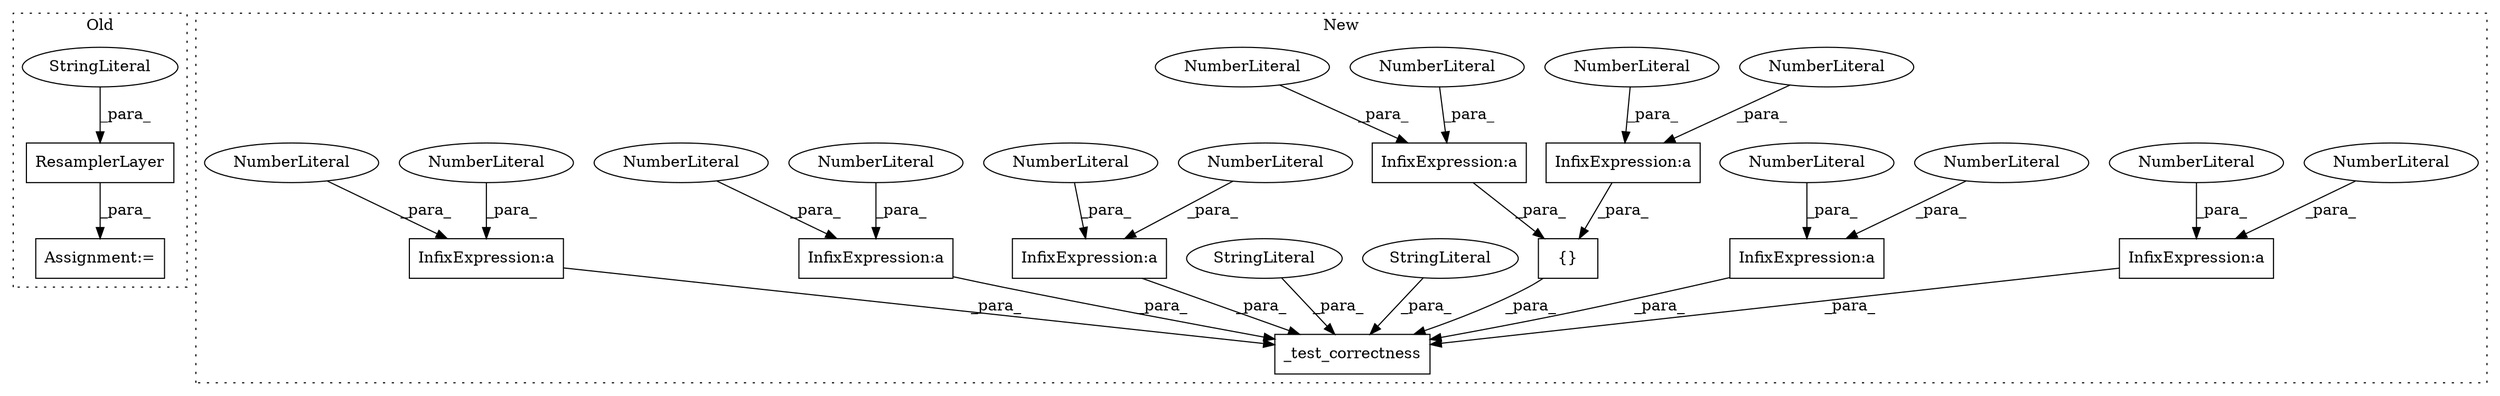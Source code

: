 digraph G {
subgraph cluster0 {
1 [label="ResamplerLayer" a="32" s="3434,3469" l="15,1" shape="box"];
16 [label="StringLiteral" a="45" s="3460" l="9" shape="ellipse"];
19 [label="Assignment:=" a="7" s="3433" l="1" shape="box"];
label = "Old";
style="dotted";
}
subgraph cluster1 {
2 [label="{}" a="4" s="3642,3675" l="1,1" shape="box"];
3 [label="_test_correctness" a="32" s="3465,3756" l="18,1" shape="box"];
4 [label="InfixExpression:a" a="27" s="3635" l="3" shape="box"];
5 [label="InfixExpression:a" a="27" s="3670" l="3" shape="box"];
6 [label="InfixExpression:a" a="27" s="3648" l="3" shape="box"];
7 [label="InfixExpression:a" a="27" s="3563" l="3" shape="box"];
8 [label="NumberLiteral" a="34" s="3631" l="4" shape="ellipse"];
9 [label="NumberLiteral" a="34" s="3559" l="4" shape="ellipse"];
10 [label="NumberLiteral" a="34" s="3666" l="4" shape="ellipse"];
11 [label="NumberLiteral" a="34" s="3638" l="1" shape="ellipse"];
12 [label="NumberLiteral" a="34" s="3644" l="4" shape="ellipse"];
13 [label="NumberLiteral" a="34" s="3566" l="1" shape="ellipse"];
14 [label="NumberLiteral" a="34" s="3651" l="1" shape="ellipse"];
15 [label="NumberLiteral" a="34" s="3673" l="1" shape="ellipse"];
17 [label="StringLiteral" a="45" s="3709" l="10" shape="ellipse"];
18 [label="StringLiteral" a="45" s="3699" l="9" shape="ellipse"];
20 [label="InfixExpression:a" a="27" s="3613" l="3" shape="box"];
21 [label="InfixExpression:a" a="27" s="3587" l="3" shape="box"];
22 [label="InfixExpression:a" a="27" s="3598" l="3" shape="box"];
23 [label="NumberLiteral" a="34" s="3590" l="1" shape="ellipse"];
24 [label="NumberLiteral" a="34" s="3583" l="4" shape="ellipse"];
25 [label="NumberLiteral" a="34" s="3601" l="1" shape="ellipse"];
26 [label="NumberLiteral" a="34" s="3609" l="4" shape="ellipse"];
27 [label="NumberLiteral" a="34" s="3594" l="4" shape="ellipse"];
28 [label="NumberLiteral" a="34" s="3616" l="1" shape="ellipse"];
label = "New";
style="dotted";
}
1 -> 19 [label="_para_"];
2 -> 3 [label="_para_"];
4 -> 3 [label="_para_"];
5 -> 2 [label="_para_"];
6 -> 2 [label="_para_"];
7 -> 3 [label="_para_"];
8 -> 4 [label="_para_"];
9 -> 7 [label="_para_"];
10 -> 5 [label="_para_"];
11 -> 4 [label="_para_"];
12 -> 6 [label="_para_"];
13 -> 7 [label="_para_"];
14 -> 6 [label="_para_"];
15 -> 5 [label="_para_"];
16 -> 1 [label="_para_"];
17 -> 3 [label="_para_"];
18 -> 3 [label="_para_"];
20 -> 3 [label="_para_"];
21 -> 3 [label="_para_"];
22 -> 3 [label="_para_"];
23 -> 21 [label="_para_"];
24 -> 21 [label="_para_"];
25 -> 22 [label="_para_"];
26 -> 20 [label="_para_"];
27 -> 22 [label="_para_"];
28 -> 20 [label="_para_"];
}